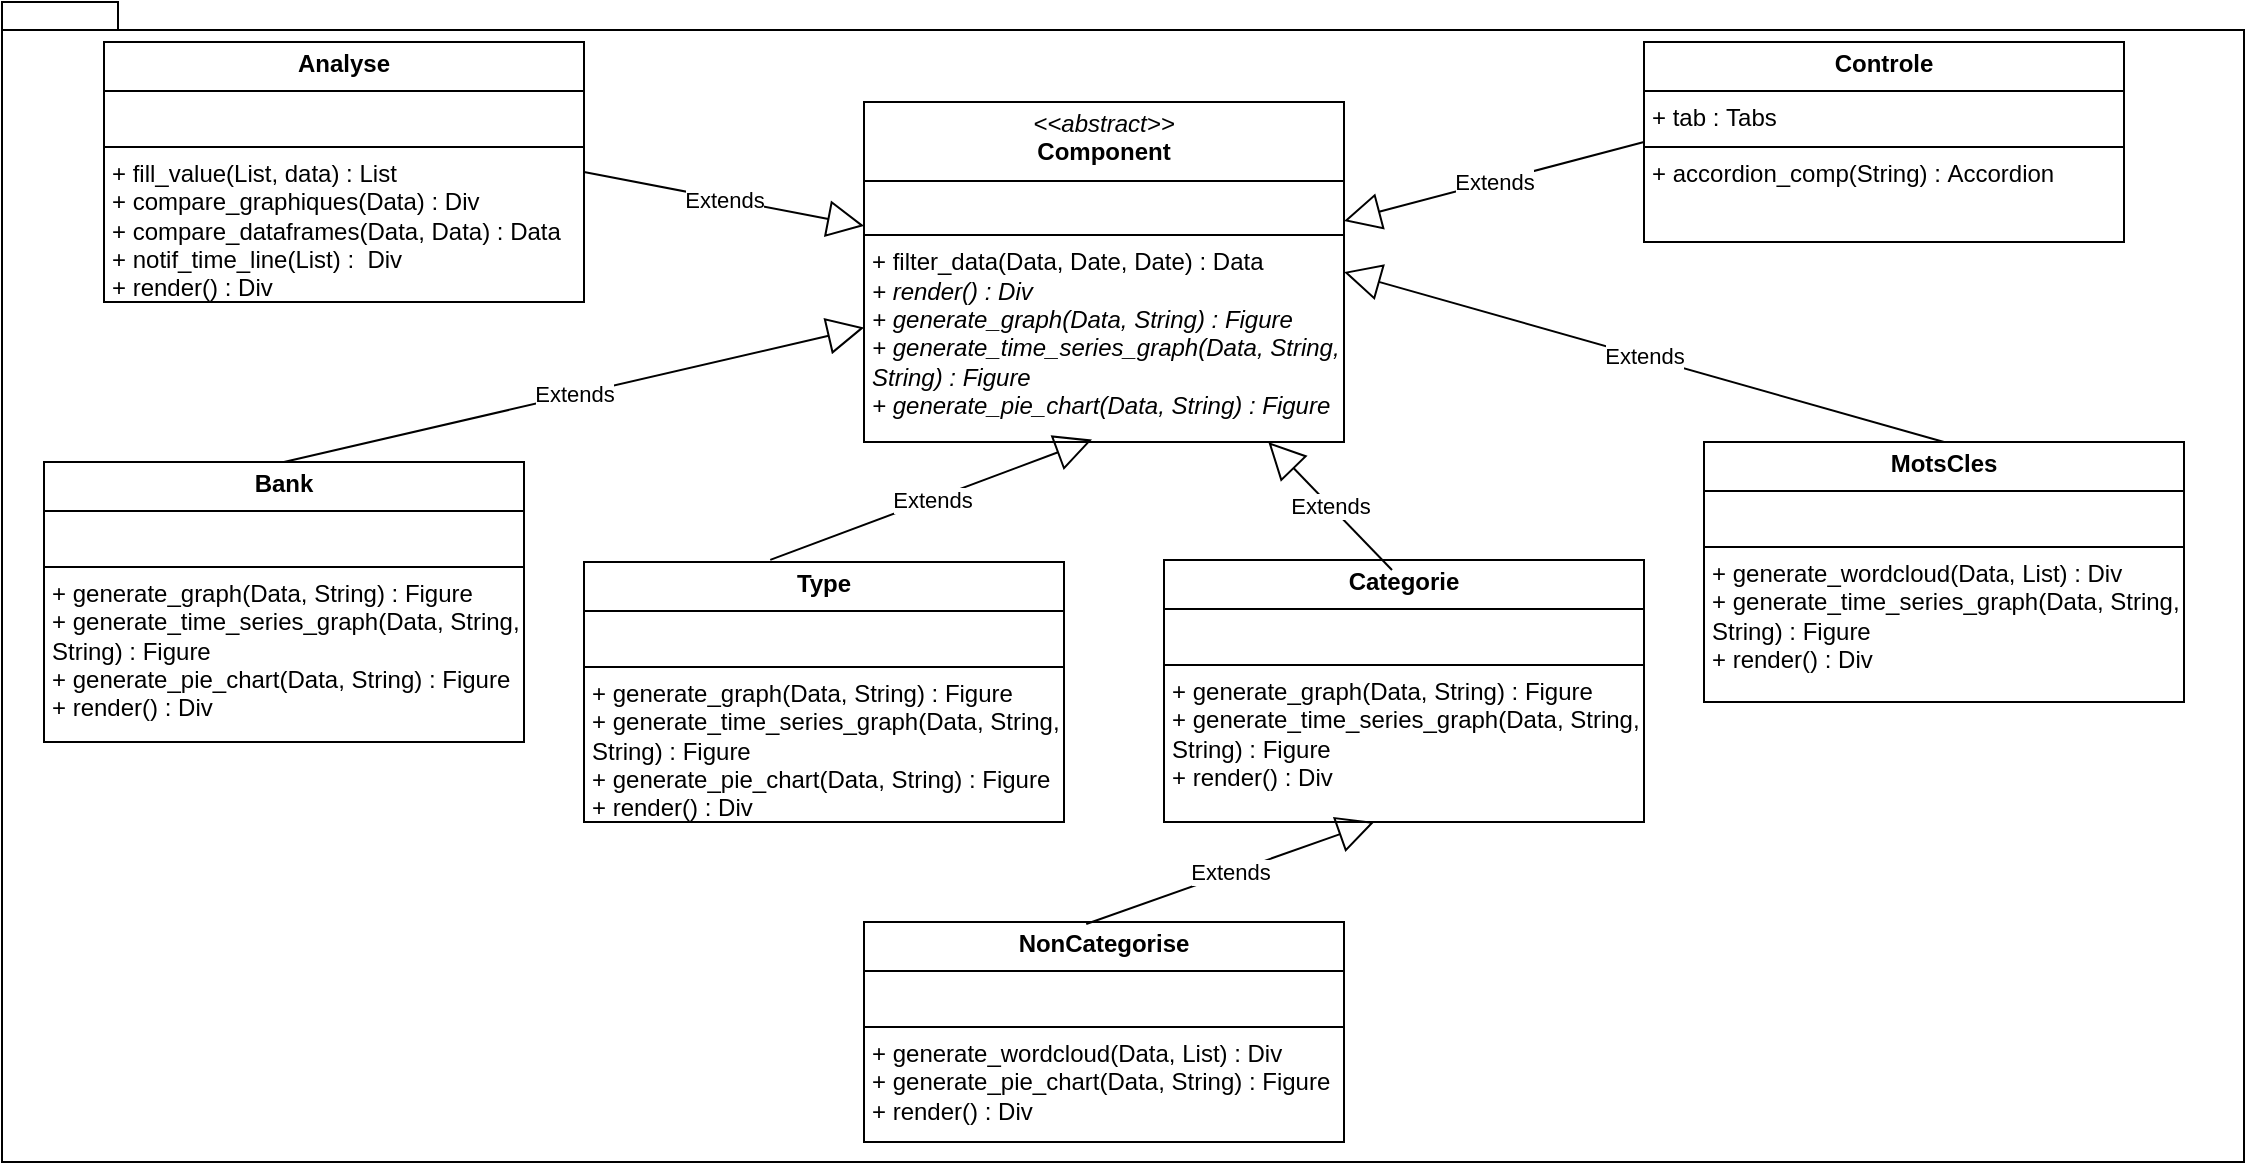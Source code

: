 <mxfile version="24.7.6">
  <diagram name="Page-1" id="SG4p2OFSSNBgDMiiVx_Q">
    <mxGraphModel dx="1434" dy="780" grid="1" gridSize="10" guides="1" tooltips="1" connect="1" arrows="1" fold="1" page="1" pageScale="1" pageWidth="1169" pageHeight="827" math="0" shadow="0">
      <root>
        <mxCell id="0" />
        <mxCell id="1" parent="0" />
        <mxCell id="OIvjaYjDDWEHFuiKeHE3-1" value="" style="shape=folder;fontStyle=1;spacingTop=10;tabWidth=40;tabHeight=14;tabPosition=left;html=1;whiteSpace=wrap;" vertex="1" parent="1">
          <mxGeometry x="24" width="1121" height="580" as="geometry" />
        </mxCell>
        <mxCell id="OIvjaYjDDWEHFuiKeHE3-2" value="&lt;p style=&quot;margin:0px;margin-top:4px;text-align:center;&quot;&gt;&lt;i&gt;&amp;lt;&amp;lt;abstract&amp;gt;&amp;gt;&lt;/i&gt;&lt;br&gt;&lt;b&gt;Component&lt;/b&gt;&lt;/p&gt;&lt;hr size=&quot;1&quot; style=&quot;border-style:solid;&quot;&gt;&lt;p style=&quot;margin:0px;margin-left:4px;&quot;&gt;&lt;br&gt;&lt;/p&gt;&lt;hr size=&quot;1&quot; style=&quot;border-style:solid;&quot;&gt;&lt;p style=&quot;margin: 0px 0px 0px 4px;&quot;&gt;+&amp;nbsp;filter_data(Data, Date, Date) : Data&lt;/p&gt;&lt;p style=&quot;margin:0px;margin-left:4px;&quot;&gt;&lt;i&gt;+ render() : Div&lt;/i&gt;&lt;/p&gt;&lt;p style=&quot;margin:0px;margin-left:4px;&quot;&gt;&lt;i style=&quot;background-color: initial;&quot;&gt;+ generate_graph(Data, String) : Figure&lt;/i&gt;&lt;br&gt;&lt;/p&gt;&lt;p style=&quot;margin: 0px 0px 0px 4px;&quot;&gt;&lt;i&gt;+&amp;nbsp;generate_time_series_graph(Data, String, String) : Figure&lt;/i&gt;&lt;/p&gt;&lt;p style=&quot;margin: 0px 0px 0px 4px;&quot;&gt;&lt;i&gt;+&amp;nbsp;generate_pie_chart(Data, String) : Figure&lt;/i&gt;&lt;/p&gt;" style="verticalAlign=top;align=left;overflow=fill;html=1;whiteSpace=wrap;" vertex="1" parent="1">
          <mxGeometry x="455" y="50" width="240" height="170" as="geometry" />
        </mxCell>
        <mxCell id="OIvjaYjDDWEHFuiKeHE3-3" value="&lt;p style=&quot;margin:0px;margin-top:4px;text-align:center;&quot;&gt;&lt;b&gt;Analyse&lt;/b&gt;&lt;/p&gt;&lt;hr size=&quot;1&quot; style=&quot;border-style:solid;&quot;&gt;&lt;p style=&quot;margin:0px;margin-left:4px;&quot;&gt;&lt;br&gt;&lt;/p&gt;&lt;hr size=&quot;1&quot; style=&quot;border-style:solid;&quot;&gt;&lt;p style=&quot;margin:0px;margin-left:4px;&quot;&gt;+ fill_value(List, data) : List&lt;/p&gt;&lt;p style=&quot;margin:0px;margin-left:4px;&quot;&gt;+&amp;nbsp;compare_graphiques(Data) : Div&lt;/p&gt;&lt;p style=&quot;margin:0px;margin-left:4px;&quot;&gt;+&amp;nbsp;compare_dataframes(Data, Data) : Data&lt;/p&gt;&lt;p style=&quot;margin:0px;margin-left:4px;&quot;&gt;+&amp;nbsp;notif_time_line(List) :&amp;nbsp; Div&lt;/p&gt;&lt;p style=&quot;margin:0px;margin-left:4px;&quot;&gt;+ render() : Div&lt;br&gt;&lt;/p&gt;" style="verticalAlign=top;align=left;overflow=fill;html=1;whiteSpace=wrap;" vertex="1" parent="1">
          <mxGeometry x="75" y="20" width="240" height="130" as="geometry" />
        </mxCell>
        <mxCell id="OIvjaYjDDWEHFuiKeHE3-4" value="&lt;p style=&quot;margin:0px;margin-top:4px;text-align:center;&quot;&gt;&lt;b&gt;Bank&lt;/b&gt;&lt;/p&gt;&lt;hr size=&quot;1&quot; style=&quot;border-style:solid;&quot;&gt;&lt;p style=&quot;margin:0px;margin-left:4px;&quot;&gt;&lt;br&gt;&lt;/p&gt;&lt;hr size=&quot;1&quot; style=&quot;border-style:solid;&quot;&gt;&lt;p style=&quot;margin:0px;margin-left:4px;&quot;&gt;+ generate_graph(Data, String) : Figure&lt;/p&gt;&lt;p style=&quot;margin:0px;margin-left:4px;&quot;&gt;+&amp;nbsp;generate_time_series_graph(Data, String, String) : Figure&lt;/p&gt;&lt;p style=&quot;margin:0px;margin-left:4px;&quot;&gt;+&amp;nbsp;generate_pie_chart(Data, String) : Figure&lt;/p&gt;&lt;p style=&quot;margin:0px;margin-left:4px;&quot;&gt;+ render() : Div&lt;br&gt;&lt;/p&gt;" style="verticalAlign=top;align=left;overflow=fill;html=1;whiteSpace=wrap;" vertex="1" parent="1">
          <mxGeometry x="45" y="230" width="240" height="140" as="geometry" />
        </mxCell>
        <mxCell id="OIvjaYjDDWEHFuiKeHE3-5" value="&lt;p style=&quot;margin:0px;margin-top:4px;text-align:center;&quot;&gt;&lt;b&gt;Categorie&lt;/b&gt;&lt;/p&gt;&lt;hr size=&quot;1&quot; style=&quot;border-style:solid;&quot;&gt;&lt;p style=&quot;margin:0px;margin-left:4px;&quot;&gt;&lt;br&gt;&lt;/p&gt;&lt;hr size=&quot;1&quot; style=&quot;border-style:solid;&quot;&gt;&lt;p style=&quot;margin: 0px 0px 0px 4px;&quot;&gt;+ generate_graph(Data, String) : Figure&lt;/p&gt;&lt;p style=&quot;margin: 0px 0px 0px 4px;&quot;&gt;+&amp;nbsp;generate_time_series_graph(Data, String, String) : Figure&lt;/p&gt;&lt;p style=&quot;margin: 0px 0px 0px 4px;&quot;&gt;+ render() : Div&lt;/p&gt;&lt;div&gt;&lt;i&gt;&lt;br&gt;&lt;/i&gt;&lt;/div&gt;" style="verticalAlign=top;align=left;overflow=fill;html=1;whiteSpace=wrap;" vertex="1" parent="1">
          <mxGeometry x="605" y="279" width="240" height="131" as="geometry" />
        </mxCell>
        <mxCell id="OIvjaYjDDWEHFuiKeHE3-6" value="&lt;p style=&quot;margin:0px;margin-top:4px;text-align:center;&quot;&gt;&lt;b&gt;MotsCles&lt;/b&gt;&lt;/p&gt;&lt;hr size=&quot;1&quot; style=&quot;border-style:solid;&quot;&gt;&lt;p style=&quot;margin:0px;margin-left:4px;&quot;&gt;&lt;br&gt;&lt;/p&gt;&lt;hr size=&quot;1&quot; style=&quot;border-style:solid;&quot;&gt;&lt;p style=&quot;margin: 0px 0px 0px 4px;&quot;&gt;+ generate_wordcloud(Data, List) : Div&lt;/p&gt;&lt;p style=&quot;margin: 0px 0px 0px 4px;&quot;&gt;+&amp;nbsp;generate_time_series_graph(Data, String, String) : Figure&lt;/p&gt;&lt;p style=&quot;margin: 0px 0px 0px 4px;&quot;&gt;+ render() : Div&lt;br&gt;&lt;/p&gt;" style="verticalAlign=top;align=left;overflow=fill;html=1;whiteSpace=wrap;" vertex="1" parent="1">
          <mxGeometry x="875" y="220" width="240" height="130" as="geometry" />
        </mxCell>
        <mxCell id="OIvjaYjDDWEHFuiKeHE3-7" value="&lt;p style=&quot;margin:0px;margin-top:4px;text-align:center;&quot;&gt;&lt;b&gt;Type&lt;/b&gt;&lt;/p&gt;&lt;hr size=&quot;1&quot; style=&quot;border-style:solid;&quot;&gt;&lt;p style=&quot;margin:0px;margin-left:4px;&quot;&gt;&lt;br&gt;&lt;/p&gt;&lt;hr size=&quot;1&quot; style=&quot;border-style:solid;&quot;&gt;&lt;p style=&quot;margin: 0px 0px 0px 4px;&quot;&gt;+ generate_graph(Data, String) : Figure&lt;/p&gt;&lt;p style=&quot;margin: 0px 0px 0px 4px;&quot;&gt;+&amp;nbsp;generate_time_series_graph(Data, String, String) : Figure&lt;/p&gt;&lt;p style=&quot;margin: 0px 0px 0px 4px;&quot;&gt;+&amp;nbsp;generate_pie_chart(Data, String) : Figure&lt;/p&gt;&lt;p style=&quot;margin: 0px 0px 0px 4px;&quot;&gt;+ render() : Div&lt;br&gt;&lt;/p&gt;" style="verticalAlign=top;align=left;overflow=fill;html=1;whiteSpace=wrap;" vertex="1" parent="1">
          <mxGeometry x="315" y="280" width="240" height="130" as="geometry" />
        </mxCell>
        <mxCell id="OIvjaYjDDWEHFuiKeHE3-8" value="&lt;p style=&quot;margin:0px;margin-top:4px;text-align:center;&quot;&gt;&lt;b&gt;Controle&lt;/b&gt;&lt;/p&gt;&lt;hr size=&quot;1&quot; style=&quot;border-style:solid;&quot;&gt;&lt;p style=&quot;margin:0px;margin-left:4px;&quot;&gt;+ tab :&amp;nbsp;Tabs&lt;/p&gt;&lt;hr size=&quot;1&quot; style=&quot;border-style:solid;&quot;&gt;&lt;p style=&quot;margin:0px;margin-left:4px;&quot;&gt;+&amp;nbsp;&lt;span style=&quot;background-color: initial;&quot;&gt;accordion_comp(String) :&amp;nbsp;&lt;/span&gt;&lt;span style=&quot;background-color: initial;&quot;&gt;Accordion&lt;/span&gt;&lt;br&gt;&lt;/p&gt;" style="verticalAlign=top;align=left;overflow=fill;html=1;whiteSpace=wrap;" vertex="1" parent="1">
          <mxGeometry x="845" y="20" width="240" height="100" as="geometry" />
        </mxCell>
        <mxCell id="OIvjaYjDDWEHFuiKeHE3-9" value="&lt;p style=&quot;margin:0px;margin-top:4px;text-align:center;&quot;&gt;&lt;b&gt;NonCategorise&lt;/b&gt;&lt;/p&gt;&lt;hr size=&quot;1&quot; style=&quot;border-style:solid;&quot;&gt;&lt;p style=&quot;margin:0px;margin-left:4px;&quot;&gt;&lt;br&gt;&lt;/p&gt;&lt;hr size=&quot;1&quot; style=&quot;border-style:solid;&quot;&gt;&lt;p style=&quot;margin: 0px 0px 0px 4px;&quot;&gt;+ generate_wordcloud(Data, List) : Div&lt;/p&gt;&lt;p style=&quot;margin:0px;margin-left:4px;&quot;&gt;+&amp;nbsp;generate_pie_chart(Data, String) : Figure&lt;br&gt;&lt;/p&gt;&lt;p style=&quot;margin:0px;margin-left:4px;&quot;&gt;+ render() : Div&lt;br&gt;&lt;/p&gt;" style="verticalAlign=top;align=left;overflow=fill;html=1;whiteSpace=wrap;" vertex="1" parent="1">
          <mxGeometry x="455" y="460" width="240" height="110" as="geometry" />
        </mxCell>
        <mxCell id="OIvjaYjDDWEHFuiKeHE3-10" value="Extends" style="endArrow=block;endSize=16;endFill=0;html=1;rounded=0;exitX=0.5;exitY=0;exitDx=0;exitDy=0;" edge="1" parent="1" source="OIvjaYjDDWEHFuiKeHE3-4" target="OIvjaYjDDWEHFuiKeHE3-2">
          <mxGeometry width="160" relative="1" as="geometry">
            <mxPoint x="210" y="200" as="sourcePoint" />
            <mxPoint x="370" y="200" as="targetPoint" />
          </mxGeometry>
        </mxCell>
        <mxCell id="OIvjaYjDDWEHFuiKeHE3-11" value="Extends" style="endArrow=block;endSize=16;endFill=0;html=1;rounded=0;exitX=0.388;exitY=-0.008;exitDx=0;exitDy=0;exitPerimeter=0;entryX=0.475;entryY=0.993;entryDx=0;entryDy=0;entryPerimeter=0;" edge="1" parent="1" source="OIvjaYjDDWEHFuiKeHE3-7" target="OIvjaYjDDWEHFuiKeHE3-2">
          <mxGeometry width="160" relative="1" as="geometry">
            <mxPoint x="370" y="240" as="sourcePoint" />
            <mxPoint x="660" y="162" as="targetPoint" />
          </mxGeometry>
        </mxCell>
        <mxCell id="OIvjaYjDDWEHFuiKeHE3-12" value="Extends" style="endArrow=block;endSize=16;endFill=0;html=1;rounded=0;exitX=0.475;exitY=0.038;exitDx=0;exitDy=0;exitPerimeter=0;" edge="1" parent="1" source="OIvjaYjDDWEHFuiKeHE3-5" target="OIvjaYjDDWEHFuiKeHE3-2">
          <mxGeometry width="160" relative="1" as="geometry">
            <mxPoint x="680" y="228" as="sourcePoint" />
            <mxPoint x="970" y="150" as="targetPoint" />
          </mxGeometry>
        </mxCell>
        <mxCell id="OIvjaYjDDWEHFuiKeHE3-13" value="Extends" style="endArrow=block;endSize=16;endFill=0;html=1;rounded=0;entryX=1;entryY=0.5;entryDx=0;entryDy=0;exitX=0.5;exitY=0;exitDx=0;exitDy=0;" edge="1" parent="1" source="OIvjaYjDDWEHFuiKeHE3-6" target="OIvjaYjDDWEHFuiKeHE3-2">
          <mxGeometry width="160" relative="1" as="geometry">
            <mxPoint x="790" y="150" as="sourcePoint" />
            <mxPoint x="1080" y="72" as="targetPoint" />
          </mxGeometry>
        </mxCell>
        <mxCell id="OIvjaYjDDWEHFuiKeHE3-14" value="Extends" style="endArrow=block;endSize=16;endFill=0;html=1;rounded=0;exitX=1;exitY=0.5;exitDx=0;exitDy=0;" edge="1" parent="1" source="OIvjaYjDDWEHFuiKeHE3-3" target="OIvjaYjDDWEHFuiKeHE3-2">
          <mxGeometry width="160" relative="1" as="geometry">
            <mxPoint x="295" y="128" as="sourcePoint" />
            <mxPoint x="585" y="50" as="targetPoint" />
          </mxGeometry>
        </mxCell>
        <mxCell id="OIvjaYjDDWEHFuiKeHE3-15" value="Extends" style="endArrow=block;endSize=16;endFill=0;html=1;rounded=0;exitX=0;exitY=0.5;exitDx=0;exitDy=0;entryX=1;entryY=0.35;entryDx=0;entryDy=0;entryPerimeter=0;" edge="1" parent="1" source="OIvjaYjDDWEHFuiKeHE3-8" target="OIvjaYjDDWEHFuiKeHE3-2">
          <mxGeometry width="160" relative="1" as="geometry">
            <mxPoint x="690" y="190" as="sourcePoint" />
            <mxPoint x="980" y="112" as="targetPoint" />
          </mxGeometry>
        </mxCell>
        <mxCell id="OIvjaYjDDWEHFuiKeHE3-16" value="Extends" style="endArrow=block;endSize=16;endFill=0;html=1;rounded=0;exitX=0.463;exitY=0.009;exitDx=0;exitDy=0;exitPerimeter=0;entryX=0.438;entryY=1;entryDx=0;entryDy=0;entryPerimeter=0;" edge="1" parent="1" source="OIvjaYjDDWEHFuiKeHE3-9" target="OIvjaYjDDWEHFuiKeHE3-5">
          <mxGeometry width="160" relative="1" as="geometry">
            <mxPoint x="620" y="438" as="sourcePoint" />
            <mxPoint x="910" y="360" as="targetPoint" />
          </mxGeometry>
        </mxCell>
      </root>
    </mxGraphModel>
  </diagram>
</mxfile>
